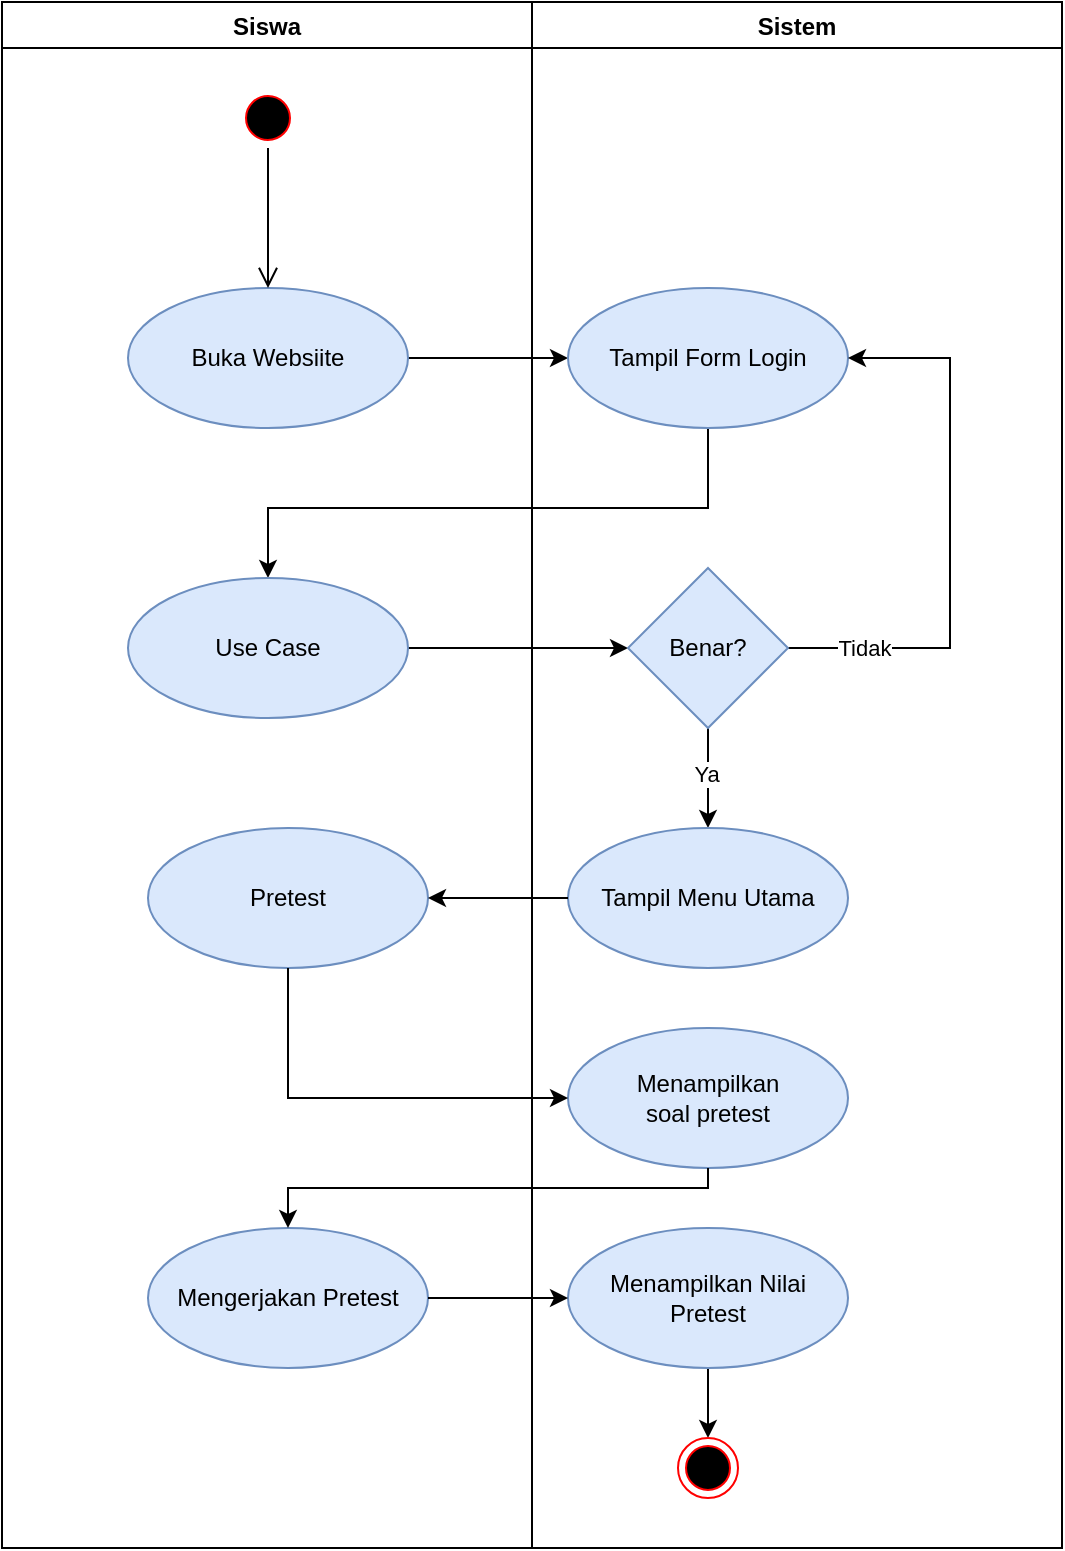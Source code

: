<mxfile version="21.7.2" type="device">
  <diagram name="Page-1" id="AH_W6rJPJZh1zAS1JdJ8">
    <mxGraphModel dx="1225" dy="1108" grid="1" gridSize="10" guides="1" tooltips="1" connect="1" arrows="1" fold="1" page="1" pageScale="1" pageWidth="850" pageHeight="1100" math="0" shadow="0">
      <root>
        <mxCell id="0" />
        <mxCell id="1" parent="0" />
        <mxCell id="zwki1-v5fkkkG0a31AAx-23" value="" style="edgeStyle=orthogonalEdgeStyle;rounded=0;orthogonalLoop=1;jettySize=auto;html=1;" parent="1" source="zwki1-v5fkkkG0a31AAx-16" target="zwki1-v5fkkkG0a31AAx-17" edge="1">
          <mxGeometry relative="1" as="geometry" />
        </mxCell>
        <mxCell id="zwki1-v5fkkkG0a31AAx-16" value="Buka Websiite" style="ellipse;whiteSpace=wrap;html=1;fillColor=#dae8fc;strokeColor=#6c8ebf;" parent="1" vertex="1">
          <mxGeometry x="230" y="290" width="140" height="70" as="geometry" />
        </mxCell>
        <mxCell id="zwki1-v5fkkkG0a31AAx-26" style="edgeStyle=orthogonalEdgeStyle;rounded=0;orthogonalLoop=1;jettySize=auto;html=1;entryX=0.5;entryY=0;entryDx=0;entryDy=0;" parent="1" source="zwki1-v5fkkkG0a31AAx-17" target="zwki1-v5fkkkG0a31AAx-18" edge="1">
          <mxGeometry relative="1" as="geometry">
            <Array as="points">
              <mxPoint x="520" y="400" />
              <mxPoint x="300" y="400" />
            </Array>
          </mxGeometry>
        </mxCell>
        <mxCell id="zwki1-v5fkkkG0a31AAx-17" value="Tampil Form Login" style="ellipse;whiteSpace=wrap;html=1;fillColor=#dae8fc;strokeColor=#6c8ebf;" parent="1" vertex="1">
          <mxGeometry x="450" y="290" width="140" height="70" as="geometry" />
        </mxCell>
        <mxCell id="zwki1-v5fkkkG0a31AAx-25" value="" style="edgeStyle=orthogonalEdgeStyle;rounded=0;orthogonalLoop=1;jettySize=auto;html=1;" parent="1" source="zwki1-v5fkkkG0a31AAx-18" target="zwki1-v5fkkkG0a31AAx-19" edge="1">
          <mxGeometry relative="1" as="geometry" />
        </mxCell>
        <mxCell id="zwki1-v5fkkkG0a31AAx-18" value="Use Case" style="ellipse;whiteSpace=wrap;html=1;fillColor=#dae8fc;strokeColor=#6c8ebf;" parent="1" vertex="1">
          <mxGeometry x="230" y="435" width="140" height="70" as="geometry" />
        </mxCell>
        <mxCell id="zwki1-v5fkkkG0a31AAx-68" value="" style="edgeStyle=orthogonalEdgeStyle;rounded=0;orthogonalLoop=1;jettySize=auto;html=1;" parent="1" source="zwki1-v5fkkkG0a31AAx-19" target="zwki1-v5fkkkG0a31AAx-20" edge="1">
          <mxGeometry relative="1" as="geometry" />
        </mxCell>
        <mxCell id="zwki1-v5fkkkG0a31AAx-70" value="Ya" style="edgeLabel;html=1;align=center;verticalAlign=middle;resizable=0;points=[];" parent="zwki1-v5fkkkG0a31AAx-68" vertex="1" connectable="0">
          <mxGeometry x="-0.1" y="-1" relative="1" as="geometry">
            <mxPoint as="offset" />
          </mxGeometry>
        </mxCell>
        <mxCell id="zwki1-v5fkkkG0a31AAx-71" style="edgeStyle=orthogonalEdgeStyle;rounded=0;orthogonalLoop=1;jettySize=auto;html=1;entryX=1;entryY=0.5;entryDx=0;entryDy=0;" parent="1" source="zwki1-v5fkkkG0a31AAx-19" target="zwki1-v5fkkkG0a31AAx-17" edge="1">
          <mxGeometry relative="1" as="geometry">
            <mxPoint x="640" y="300" as="targetPoint" />
            <Array as="points">
              <mxPoint x="641" y="470" />
              <mxPoint x="641" y="325" />
            </Array>
          </mxGeometry>
        </mxCell>
        <mxCell id="zwki1-v5fkkkG0a31AAx-72" value="Tidak" style="edgeLabel;html=1;align=center;verticalAlign=middle;resizable=0;points=[];" parent="zwki1-v5fkkkG0a31AAx-71" vertex="1" connectable="0">
          <mxGeometry x="-0.726" y="-3" relative="1" as="geometry">
            <mxPoint y="-3" as="offset" />
          </mxGeometry>
        </mxCell>
        <mxCell id="zwki1-v5fkkkG0a31AAx-19" value="Benar?" style="rhombus;whiteSpace=wrap;html=1;fillColor=#dae8fc;strokeColor=#6c8ebf;" parent="1" vertex="1">
          <mxGeometry x="480" y="430" width="80" height="80" as="geometry" />
        </mxCell>
        <mxCell id="zwki1-v5fkkkG0a31AAx-21" value="" style="ellipse;html=1;shape=startState;fillColor=#000000;strokeColor=#ff0000;" parent="1" vertex="1">
          <mxGeometry x="285" y="190" width="30" height="30" as="geometry" />
        </mxCell>
        <mxCell id="zwki1-v5fkkkG0a31AAx-22" value="" style="edgeStyle=orthogonalEdgeStyle;html=1;verticalAlign=bottom;endArrow=open;endSize=8;strokeColor=#000000;rounded=0;entryX=0.5;entryY=0;entryDx=0;entryDy=0;" parent="1" source="zwki1-v5fkkkG0a31AAx-21" target="zwki1-v5fkkkG0a31AAx-16" edge="1">
          <mxGeometry relative="1" as="geometry">
            <mxPoint x="300" y="280" as="targetPoint" />
          </mxGeometry>
        </mxCell>
        <mxCell id="zwki1-v5fkkkG0a31AAx-64" value="Siswa" style="swimlane;" parent="1" vertex="1">
          <mxGeometry x="167" y="147" width="265" height="773" as="geometry" />
        </mxCell>
        <mxCell id="zwki1-v5fkkkG0a31AAx-76" value="Pretest" style="ellipse;whiteSpace=wrap;html=1;fillColor=#dae8fc;strokeColor=#6c8ebf;" parent="zwki1-v5fkkkG0a31AAx-64" vertex="1">
          <mxGeometry x="73" y="413" width="140" height="70" as="geometry" />
        </mxCell>
        <mxCell id="zwki1-v5fkkkG0a31AAx-78" value="Mengerjakan Pretest" style="ellipse;whiteSpace=wrap;html=1;fillColor=#dae8fc;strokeColor=#6c8ebf;" parent="zwki1-v5fkkkG0a31AAx-64" vertex="1">
          <mxGeometry x="73" y="613" width="140" height="70" as="geometry" />
        </mxCell>
        <mxCell id="zwki1-v5fkkkG0a31AAx-65" value="Sistem" style="swimlane;" parent="1" vertex="1">
          <mxGeometry x="432" y="147" width="265" height="773" as="geometry">
            <mxRectangle x="425" y="140" width="100" height="30" as="alternateBounds" />
          </mxGeometry>
        </mxCell>
        <mxCell id="zwki1-v5fkkkG0a31AAx-20" value="Tampil Menu Utama" style="ellipse;whiteSpace=wrap;html=1;fillColor=#dae8fc;strokeColor=#6c8ebf;" parent="zwki1-v5fkkkG0a31AAx-65" vertex="1">
          <mxGeometry x="18" y="413" width="140" height="70" as="geometry" />
        </mxCell>
        <mxCell id="zwki1-v5fkkkG0a31AAx-77" value="Menampilkan &lt;br&gt;soal pretest" style="ellipse;whiteSpace=wrap;html=1;fillColor=#dae8fc;strokeColor=#6c8ebf;" parent="zwki1-v5fkkkG0a31AAx-65" vertex="1">
          <mxGeometry x="18" y="513" width="140" height="70" as="geometry" />
        </mxCell>
        <mxCell id="t0MtMs9i2UD_4Wn9dMZK-1" value="" style="edgeStyle=orthogonalEdgeStyle;rounded=0;orthogonalLoop=1;jettySize=auto;html=1;" parent="zwki1-v5fkkkG0a31AAx-65" source="zwki1-v5fkkkG0a31AAx-79" target="zwki1-v5fkkkG0a31AAx-82" edge="1">
          <mxGeometry relative="1" as="geometry" />
        </mxCell>
        <mxCell id="zwki1-v5fkkkG0a31AAx-79" value="Menampilkan Nilai Pretest" style="ellipse;whiteSpace=wrap;html=1;fillColor=#dae8fc;strokeColor=#6c8ebf;" parent="zwki1-v5fkkkG0a31AAx-65" vertex="1">
          <mxGeometry x="18" y="613" width="140" height="70" as="geometry" />
        </mxCell>
        <mxCell id="zwki1-v5fkkkG0a31AAx-82" value="" style="ellipse;html=1;shape=endState;fillColor=#000000;strokeColor=#ff0000;" parent="zwki1-v5fkkkG0a31AAx-65" vertex="1">
          <mxGeometry x="73" y="718" width="30" height="30" as="geometry" />
        </mxCell>
        <mxCell id="zwki1-v5fkkkG0a31AAx-84" value="" style="edgeStyle=orthogonalEdgeStyle;rounded=0;orthogonalLoop=1;jettySize=auto;html=1;" parent="1" source="zwki1-v5fkkkG0a31AAx-20" target="zwki1-v5fkkkG0a31AAx-76" edge="1">
          <mxGeometry relative="1" as="geometry" />
        </mxCell>
        <mxCell id="zwki1-v5fkkkG0a31AAx-86" style="edgeStyle=orthogonalEdgeStyle;rounded=0;orthogonalLoop=1;jettySize=auto;html=1;entryX=0;entryY=0.5;entryDx=0;entryDy=0;" parent="1" source="zwki1-v5fkkkG0a31AAx-76" target="zwki1-v5fkkkG0a31AAx-77" edge="1">
          <mxGeometry relative="1" as="geometry">
            <Array as="points">
              <mxPoint x="310" y="695" />
            </Array>
          </mxGeometry>
        </mxCell>
        <mxCell id="zwki1-v5fkkkG0a31AAx-87" style="edgeStyle=orthogonalEdgeStyle;rounded=0;orthogonalLoop=1;jettySize=auto;html=1;entryX=0.5;entryY=0;entryDx=0;entryDy=0;" parent="1" source="zwki1-v5fkkkG0a31AAx-77" target="zwki1-v5fkkkG0a31AAx-78" edge="1">
          <mxGeometry relative="1" as="geometry">
            <Array as="points">
              <mxPoint x="520" y="740" />
              <mxPoint x="310" y="740" />
            </Array>
          </mxGeometry>
        </mxCell>
        <mxCell id="zwki1-v5fkkkG0a31AAx-88" value="" style="edgeStyle=orthogonalEdgeStyle;rounded=0;orthogonalLoop=1;jettySize=auto;html=1;" parent="1" source="zwki1-v5fkkkG0a31AAx-78" target="zwki1-v5fkkkG0a31AAx-79" edge="1">
          <mxGeometry relative="1" as="geometry" />
        </mxCell>
      </root>
    </mxGraphModel>
  </diagram>
</mxfile>
